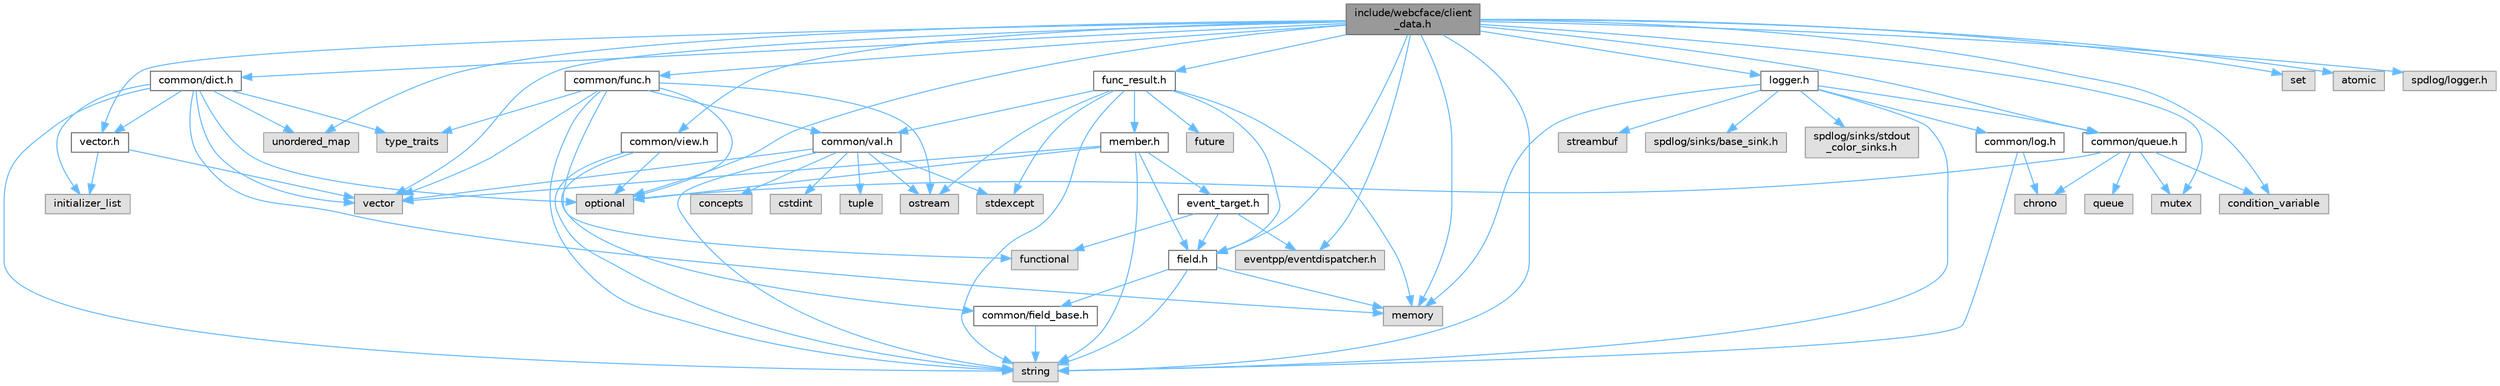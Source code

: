 digraph "include/webcface/client_data.h"
{
 // LATEX_PDF_SIZE
  bgcolor="transparent";
  edge [fontname=Helvetica,fontsize=10,labelfontname=Helvetica,labelfontsize=10];
  node [fontname=Helvetica,fontsize=10,shape=box,height=0.2,width=0.4];
  Node1 [id="Node000001",label="include/webcface/client\l_data.h",height=0.2,width=0.4,color="gray40", fillcolor="grey60", style="filled", fontcolor="black",tooltip=" "];
  Node1 -> Node2 [id="edge1_Node000001_Node000002",color="steelblue1",style="solid",tooltip=" "];
  Node2 [id="Node000002",label="vector",height=0.2,width=0.4,color="grey60", fillcolor="#E0E0E0", style="filled",tooltip=" "];
  Node1 -> Node3 [id="edge2_Node000001_Node000003",color="steelblue1",style="solid",tooltip=" "];
  Node3 [id="Node000003",label="unordered_map",height=0.2,width=0.4,color="grey60", fillcolor="#E0E0E0", style="filled",tooltip=" "];
  Node1 -> Node4 [id="edge3_Node000001_Node000004",color="steelblue1",style="solid",tooltip=" "];
  Node4 [id="Node000004",label="set",height=0.2,width=0.4,color="grey60", fillcolor="#E0E0E0", style="filled",tooltip=" "];
  Node1 -> Node5 [id="edge4_Node000001_Node000005",color="steelblue1",style="solid",tooltip=" "];
  Node5 [id="Node000005",label="mutex",height=0.2,width=0.4,color="grey60", fillcolor="#E0E0E0", style="filled",tooltip=" "];
  Node1 -> Node6 [id="edge5_Node000001_Node000006",color="steelblue1",style="solid",tooltip=" "];
  Node6 [id="Node000006",label="memory",height=0.2,width=0.4,color="grey60", fillcolor="#E0E0E0", style="filled",tooltip=" "];
  Node1 -> Node7 [id="edge6_Node000001_Node000007",color="steelblue1",style="solid",tooltip=" "];
  Node7 [id="Node000007",label="condition_variable",height=0.2,width=0.4,color="grey60", fillcolor="#E0E0E0", style="filled",tooltip=" "];
  Node1 -> Node8 [id="edge7_Node000001_Node000008",color="steelblue1",style="solid",tooltip=" "];
  Node8 [id="Node000008",label="optional",height=0.2,width=0.4,color="grey60", fillcolor="#E0E0E0", style="filled",tooltip=" "];
  Node1 -> Node9 [id="edge8_Node000001_Node000009",color="steelblue1",style="solid",tooltip=" "];
  Node9 [id="Node000009",label="string",height=0.2,width=0.4,color="grey60", fillcolor="#E0E0E0", style="filled",tooltip=" "];
  Node1 -> Node10 [id="edge9_Node000001_Node000010",color="steelblue1",style="solid",tooltip=" "];
  Node10 [id="Node000010",label="atomic",height=0.2,width=0.4,color="grey60", fillcolor="#E0E0E0", style="filled",tooltip=" "];
  Node1 -> Node11 [id="edge10_Node000001_Node000011",color="steelblue1",style="solid",tooltip=" "];
  Node11 [id="Node000011",label="eventpp/eventdispatcher.h",height=0.2,width=0.4,color="grey60", fillcolor="#E0E0E0", style="filled",tooltip=" "];
  Node1 -> Node12 [id="edge11_Node000001_Node000012",color="steelblue1",style="solid",tooltip=" "];
  Node12 [id="Node000012",label="spdlog/logger.h",height=0.2,width=0.4,color="grey60", fillcolor="#E0E0E0", style="filled",tooltip=" "];
  Node1 -> Node13 [id="edge12_Node000001_Node000013",color="steelblue1",style="solid",tooltip=" "];
  Node13 [id="Node000013",label="func_result.h",height=0.2,width=0.4,color="grey40", fillcolor="white", style="filled",URL="$func__result_8h.html",tooltip=" "];
  Node13 -> Node14 [id="edge13_Node000013_Node000014",color="steelblue1",style="solid",tooltip=" "];
  Node14 [id="Node000014",label="ostream",height=0.2,width=0.4,color="grey60", fillcolor="#E0E0E0", style="filled",tooltip=" "];
  Node13 -> Node9 [id="edge14_Node000013_Node000009",color="steelblue1",style="solid",tooltip=" "];
  Node13 -> Node15 [id="edge15_Node000013_Node000015",color="steelblue1",style="solid",tooltip=" "];
  Node15 [id="Node000015",label="future",height=0.2,width=0.4,color="grey60", fillcolor="#E0E0E0", style="filled",tooltip=" "];
  Node13 -> Node6 [id="edge16_Node000013_Node000006",color="steelblue1",style="solid",tooltip=" "];
  Node13 -> Node16 [id="edge17_Node000013_Node000016",color="steelblue1",style="solid",tooltip=" "];
  Node16 [id="Node000016",label="stdexcept",height=0.2,width=0.4,color="grey60", fillcolor="#E0E0E0", style="filled",tooltip=" "];
  Node13 -> Node17 [id="edge18_Node000013_Node000017",color="steelblue1",style="solid",tooltip=" "];
  Node17 [id="Node000017",label="field.h",height=0.2,width=0.4,color="grey40", fillcolor="white", style="filled",URL="$field_8h.html",tooltip=" "];
  Node17 -> Node6 [id="edge19_Node000017_Node000006",color="steelblue1",style="solid",tooltip=" "];
  Node17 -> Node9 [id="edge20_Node000017_Node000009",color="steelblue1",style="solid",tooltip=" "];
  Node17 -> Node18 [id="edge21_Node000017_Node000018",color="steelblue1",style="solid",tooltip=" "];
  Node18 [id="Node000018",label="common/field_base.h",height=0.2,width=0.4,color="grey40", fillcolor="white", style="filled",URL="$field__base_8h.html",tooltip=" "];
  Node18 -> Node9 [id="edge22_Node000018_Node000009",color="steelblue1",style="solid",tooltip=" "];
  Node13 -> Node19 [id="edge23_Node000013_Node000019",color="steelblue1",style="solid",tooltip=" "];
  Node19 [id="Node000019",label="common/val.h",height=0.2,width=0.4,color="grey40", fillcolor="white", style="filled",URL="$val_8h.html",tooltip=" "];
  Node19 -> Node9 [id="edge24_Node000019_Node000009",color="steelblue1",style="solid",tooltip=" "];
  Node19 -> Node2 [id="edge25_Node000019_Node000002",color="steelblue1",style="solid",tooltip=" "];
  Node19 -> Node20 [id="edge26_Node000019_Node000020",color="steelblue1",style="solid",tooltip=" "];
  Node20 [id="Node000020",label="tuple",height=0.2,width=0.4,color="grey60", fillcolor="#E0E0E0", style="filled",tooltip=" "];
  Node19 -> Node21 [id="edge27_Node000019_Node000021",color="steelblue1",style="solid",tooltip=" "];
  Node21 [id="Node000021",label="concepts",height=0.2,width=0.4,color="grey60", fillcolor="#E0E0E0", style="filled",tooltip=" "];
  Node19 -> Node16 [id="edge28_Node000019_Node000016",color="steelblue1",style="solid",tooltip=" "];
  Node19 -> Node22 [id="edge29_Node000019_Node000022",color="steelblue1",style="solid",tooltip=" "];
  Node22 [id="Node000022",label="cstdint",height=0.2,width=0.4,color="grey60", fillcolor="#E0E0E0", style="filled",tooltip=" "];
  Node19 -> Node14 [id="edge30_Node000019_Node000014",color="steelblue1",style="solid",tooltip=" "];
  Node13 -> Node23 [id="edge31_Node000013_Node000023",color="steelblue1",style="solid",tooltip=" "];
  Node23 [id="Node000023",label="member.h",height=0.2,width=0.4,color="grey40", fillcolor="white", style="filled",URL="$member_8h.html",tooltip=" "];
  Node23 -> Node9 [id="edge32_Node000023_Node000009",color="steelblue1",style="solid",tooltip=" "];
  Node23 -> Node2 [id="edge33_Node000023_Node000002",color="steelblue1",style="solid",tooltip=" "];
  Node23 -> Node8 [id="edge34_Node000023_Node000008",color="steelblue1",style="solid",tooltip=" "];
  Node23 -> Node17 [id="edge35_Node000023_Node000017",color="steelblue1",style="solid",tooltip=" "];
  Node23 -> Node24 [id="edge36_Node000023_Node000024",color="steelblue1",style="solid",tooltip=" "];
  Node24 [id="Node000024",label="event_target.h",height=0.2,width=0.4,color="grey40", fillcolor="white", style="filled",URL="$event__target_8h.html",tooltip=" "];
  Node24 -> Node25 [id="edge37_Node000024_Node000025",color="steelblue1",style="solid",tooltip=" "];
  Node25 [id="Node000025",label="functional",height=0.2,width=0.4,color="grey60", fillcolor="#E0E0E0", style="filled",tooltip=" "];
  Node24 -> Node11 [id="edge38_Node000024_Node000011",color="steelblue1",style="solid",tooltip=" "];
  Node24 -> Node17 [id="edge39_Node000024_Node000017",color="steelblue1",style="solid",tooltip=" "];
  Node1 -> Node26 [id="edge40_Node000001_Node000026",color="steelblue1",style="solid",tooltip=" "];
  Node26 [id="Node000026",label="common/func.h",height=0.2,width=0.4,color="grey40", fillcolor="white", style="filled",URL="$common_2func_8h.html",tooltip=" "];
  Node26 -> Node2 [id="edge41_Node000026_Node000002",color="steelblue1",style="solid",tooltip=" "];
  Node26 -> Node27 [id="edge42_Node000026_Node000027",color="steelblue1",style="solid",tooltip=" "];
  Node27 [id="Node000027",label="type_traits",height=0.2,width=0.4,color="grey60", fillcolor="#E0E0E0", style="filled",tooltip=" "];
  Node26 -> Node25 [id="edge43_Node000026_Node000025",color="steelblue1",style="solid",tooltip=" "];
  Node26 -> Node8 [id="edge44_Node000026_Node000008",color="steelblue1",style="solid",tooltip=" "];
  Node26 -> Node9 [id="edge45_Node000026_Node000009",color="steelblue1",style="solid",tooltip=" "];
  Node26 -> Node14 [id="edge46_Node000026_Node000014",color="steelblue1",style="solid",tooltip=" "];
  Node26 -> Node19 [id="edge47_Node000026_Node000019",color="steelblue1",style="solid",tooltip=" "];
  Node1 -> Node28 [id="edge48_Node000001_Node000028",color="steelblue1",style="solid",tooltip=" "];
  Node28 [id="Node000028",label="common/queue.h",height=0.2,width=0.4,color="grey40", fillcolor="white", style="filled",URL="$queue_8h.html",tooltip=" "];
  Node28 -> Node29 [id="edge49_Node000028_Node000029",color="steelblue1",style="solid",tooltip=" "];
  Node29 [id="Node000029",label="queue",height=0.2,width=0.4,color="grey60", fillcolor="#E0E0E0", style="filled",tooltip=" "];
  Node28 -> Node5 [id="edge50_Node000028_Node000005",color="steelblue1",style="solid",tooltip=" "];
  Node28 -> Node7 [id="edge51_Node000028_Node000007",color="steelblue1",style="solid",tooltip=" "];
  Node28 -> Node30 [id="edge52_Node000028_Node000030",color="steelblue1",style="solid",tooltip=" "];
  Node30 [id="Node000030",label="chrono",height=0.2,width=0.4,color="grey60", fillcolor="#E0E0E0", style="filled",tooltip=" "];
  Node28 -> Node8 [id="edge53_Node000028_Node000008",color="steelblue1",style="solid",tooltip=" "];
  Node1 -> Node31 [id="edge54_Node000001_Node000031",color="steelblue1",style="solid",tooltip=" "];
  Node31 [id="Node000031",label="common/view.h",height=0.2,width=0.4,color="grey40", fillcolor="white", style="filled",URL="$common_2view_8h.html",tooltip=" "];
  Node31 -> Node9 [id="edge55_Node000031_Node000009",color="steelblue1",style="solid",tooltip=" "];
  Node31 -> Node8 [id="edge56_Node000031_Node000008",color="steelblue1",style="solid",tooltip=" "];
  Node31 -> Node18 [id="edge57_Node000031_Node000018",color="steelblue1",style="solid",tooltip=" "];
  Node1 -> Node32 [id="edge58_Node000001_Node000032",color="steelblue1",style="solid",tooltip=" "];
  Node32 [id="Node000032",label="common/dict.h",height=0.2,width=0.4,color="grey40", fillcolor="white", style="filled",URL="$dict_8h.html",tooltip=" "];
  Node32 -> Node9 [id="edge59_Node000032_Node000009",color="steelblue1",style="solid",tooltip=" "];
  Node32 -> Node3 [id="edge60_Node000032_Node000003",color="steelblue1",style="solid",tooltip=" "];
  Node32 -> Node33 [id="edge61_Node000032_Node000033",color="steelblue1",style="solid",tooltip=" "];
  Node33 [id="Node000033",label="initializer_list",height=0.2,width=0.4,color="grey60", fillcolor="#E0E0E0", style="filled",tooltip=" "];
  Node32 -> Node8 [id="edge62_Node000032_Node000008",color="steelblue1",style="solid",tooltip=" "];
  Node32 -> Node6 [id="edge63_Node000032_Node000006",color="steelblue1",style="solid",tooltip=" "];
  Node32 -> Node2 [id="edge64_Node000032_Node000002",color="steelblue1",style="solid",tooltip=" "];
  Node32 -> Node27 [id="edge65_Node000032_Node000027",color="steelblue1",style="solid",tooltip=" "];
  Node32 -> Node34 [id="edge66_Node000032_Node000034",color="steelblue1",style="solid",tooltip=" "];
  Node34 [id="Node000034",label="vector.h",height=0.2,width=0.4,color="grey40", fillcolor="white", style="filled",URL="$vector_8h.html",tooltip=" "];
  Node34 -> Node2 [id="edge67_Node000034_Node000002",color="steelblue1",style="solid",tooltip=" "];
  Node34 -> Node33 [id="edge68_Node000034_Node000033",color="steelblue1",style="solid",tooltip=" "];
  Node1 -> Node34 [id="edge69_Node000001_Node000034",color="steelblue1",style="solid",tooltip=" "];
  Node1 -> Node17 [id="edge70_Node000001_Node000017",color="steelblue1",style="solid",tooltip=" "];
  Node1 -> Node35 [id="edge71_Node000001_Node000035",color="steelblue1",style="solid",tooltip=" "];
  Node35 [id="Node000035",label="logger.h",height=0.2,width=0.4,color="grey40", fillcolor="white", style="filled",URL="$logger_8h.html",tooltip=" "];
  Node35 -> Node36 [id="edge72_Node000035_Node000036",color="steelblue1",style="solid",tooltip=" "];
  Node36 [id="Node000036",label="streambuf",height=0.2,width=0.4,color="grey60", fillcolor="#E0E0E0", style="filled",tooltip=" "];
  Node35 -> Node6 [id="edge73_Node000035_Node000006",color="steelblue1",style="solid",tooltip=" "];
  Node35 -> Node9 [id="edge74_Node000035_Node000009",color="steelblue1",style="solid",tooltip=" "];
  Node35 -> Node37 [id="edge75_Node000035_Node000037",color="steelblue1",style="solid",tooltip=" "];
  Node37 [id="Node000037",label="spdlog/sinks/base_sink.h",height=0.2,width=0.4,color="grey60", fillcolor="#E0E0E0", style="filled",tooltip=" "];
  Node35 -> Node38 [id="edge76_Node000035_Node000038",color="steelblue1",style="solid",tooltip=" "];
  Node38 [id="Node000038",label="spdlog/sinks/stdout\l_color_sinks.h",height=0.2,width=0.4,color="grey60", fillcolor="#E0E0E0", style="filled",tooltip=" "];
  Node35 -> Node28 [id="edge77_Node000035_Node000028",color="steelblue1",style="solid",tooltip=" "];
  Node35 -> Node39 [id="edge78_Node000035_Node000039",color="steelblue1",style="solid",tooltip=" "];
  Node39 [id="Node000039",label="common/log.h",height=0.2,width=0.4,color="grey40", fillcolor="white", style="filled",URL="$log_8h.html",tooltip=" "];
  Node39 -> Node9 [id="edge79_Node000039_Node000009",color="steelblue1",style="solid",tooltip=" "];
  Node39 -> Node30 [id="edge80_Node000039_Node000030",color="steelblue1",style="solid",tooltip=" "];
}
